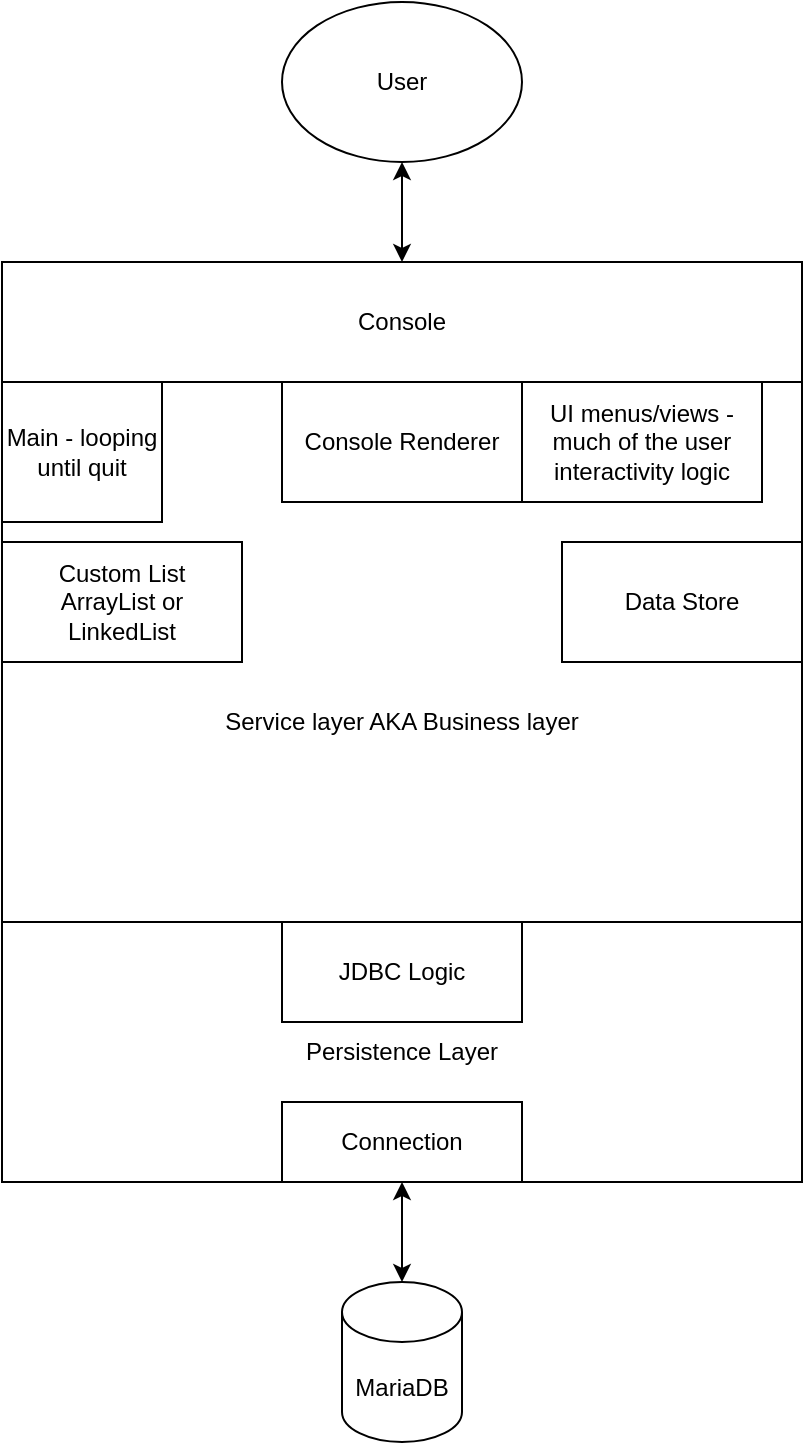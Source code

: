 <mxfile version="16.2.7"><diagram id="ZWW_Oe9Ktk4W07tOfYUM" name="Page-1"><mxGraphModel dx="1422" dy="808" grid="1" gridSize="10" guides="1" tooltips="1" connect="1" arrows="1" fold="1" page="1" pageScale="1" pageWidth="850" pageHeight="1100" math="0" shadow="0"><root><mxCell id="0"/><mxCell id="1" parent="0"/><mxCell id="Yajj0adpAAH-XBeR9UU8-4" value="Service layer AKA Business layer" style="rounded=0;whiteSpace=wrap;html=1;" vertex="1" parent="1"><mxGeometry x="180" y="170" width="400" height="460" as="geometry"/></mxCell><mxCell id="Yajj0adpAAH-XBeR9UU8-1" value="User" style="ellipse;whiteSpace=wrap;html=1;" vertex="1" parent="1"><mxGeometry x="320" y="40" width="120" height="80" as="geometry"/></mxCell><mxCell id="Yajj0adpAAH-XBeR9UU8-3" value="" style="endArrow=classic;startArrow=classic;html=1;rounded=0;entryX=0.5;entryY=1;entryDx=0;entryDy=0;exitX=0.5;exitY=0;exitDx=0;exitDy=0;" edge="1" parent="1" source="Yajj0adpAAH-XBeR9UU8-13" target="Yajj0adpAAH-XBeR9UU8-1"><mxGeometry width="50" height="50" relative="1" as="geometry"><mxPoint x="440" y="270" as="sourcePoint"/><mxPoint x="450" y="390" as="targetPoint"/></mxGeometry></mxCell><mxCell id="Yajj0adpAAH-XBeR9UU8-5" value="Persistence Layer" style="rounded=0;whiteSpace=wrap;html=1;" vertex="1" parent="1"><mxGeometry x="180" y="500" width="400" height="130" as="geometry"/></mxCell><mxCell id="Yajj0adpAAH-XBeR9UU8-6" value="MariaDB" style="shape=cylinder3;whiteSpace=wrap;html=1;boundedLbl=1;backgroundOutline=1;size=15;" vertex="1" parent="1"><mxGeometry x="350" y="680" width="60" height="80" as="geometry"/></mxCell><mxCell id="Yajj0adpAAH-XBeR9UU8-7" value="" style="endArrow=classic;startArrow=classic;html=1;rounded=0;exitX=0.5;exitY=0;exitDx=0;exitDy=0;exitPerimeter=0;entryX=0.5;entryY=1;entryDx=0;entryDy=0;" edge="1" parent="1" source="Yajj0adpAAH-XBeR9UU8-6" target="Yajj0adpAAH-XBeR9UU8-14"><mxGeometry width="50" height="50" relative="1" as="geometry"><mxPoint x="400" y="440" as="sourcePoint"/><mxPoint x="380" y="640" as="targetPoint"/></mxGeometry></mxCell><mxCell id="Yajj0adpAAH-XBeR9UU8-13" value="Console" style="rounded=0;whiteSpace=wrap;html=1;" vertex="1" parent="1"><mxGeometry x="180" y="170" width="400" height="60" as="geometry"/></mxCell><mxCell id="Yajj0adpAAH-XBeR9UU8-14" value="Connection" style="rounded=0;whiteSpace=wrap;html=1;" vertex="1" parent="1"><mxGeometry x="320" y="590" width="120" height="40" as="geometry"/></mxCell><mxCell id="Yajj0adpAAH-XBeR9UU8-16" value="JDBC Logic" style="rounded=0;whiteSpace=wrap;html=1;" vertex="1" parent="1"><mxGeometry x="320" y="500" width="120" height="50" as="geometry"/></mxCell><mxCell id="Yajj0adpAAH-XBeR9UU8-17" value="Custom List&lt;br&gt;ArrayList or LinkedList" style="rounded=0;whiteSpace=wrap;html=1;" vertex="1" parent="1"><mxGeometry x="180" y="310" width="120" height="60" as="geometry"/></mxCell><mxCell id="Yajj0adpAAH-XBeR9UU8-18" value="Data Store" style="rounded=0;whiteSpace=wrap;html=1;" vertex="1" parent="1"><mxGeometry x="460" y="310" width="120" height="60" as="geometry"/></mxCell><mxCell id="Yajj0adpAAH-XBeR9UU8-19" value="Main - looping until quit" style="rounded=0;whiteSpace=wrap;html=1;" vertex="1" parent="1"><mxGeometry x="180" y="230" width="80" height="70" as="geometry"/></mxCell><mxCell id="Yajj0adpAAH-XBeR9UU8-20" value="Console Renderer" style="rounded=0;whiteSpace=wrap;html=1;" vertex="1" parent="1"><mxGeometry x="320" y="230" width="120" height="60" as="geometry"/></mxCell><mxCell id="Yajj0adpAAH-XBeR9UU8-21" value="UI menus/views - much of the user interactivity logic" style="rounded=0;whiteSpace=wrap;html=1;" vertex="1" parent="1"><mxGeometry x="440" y="230" width="120" height="60" as="geometry"/></mxCell></root></mxGraphModel></diagram></mxfile>